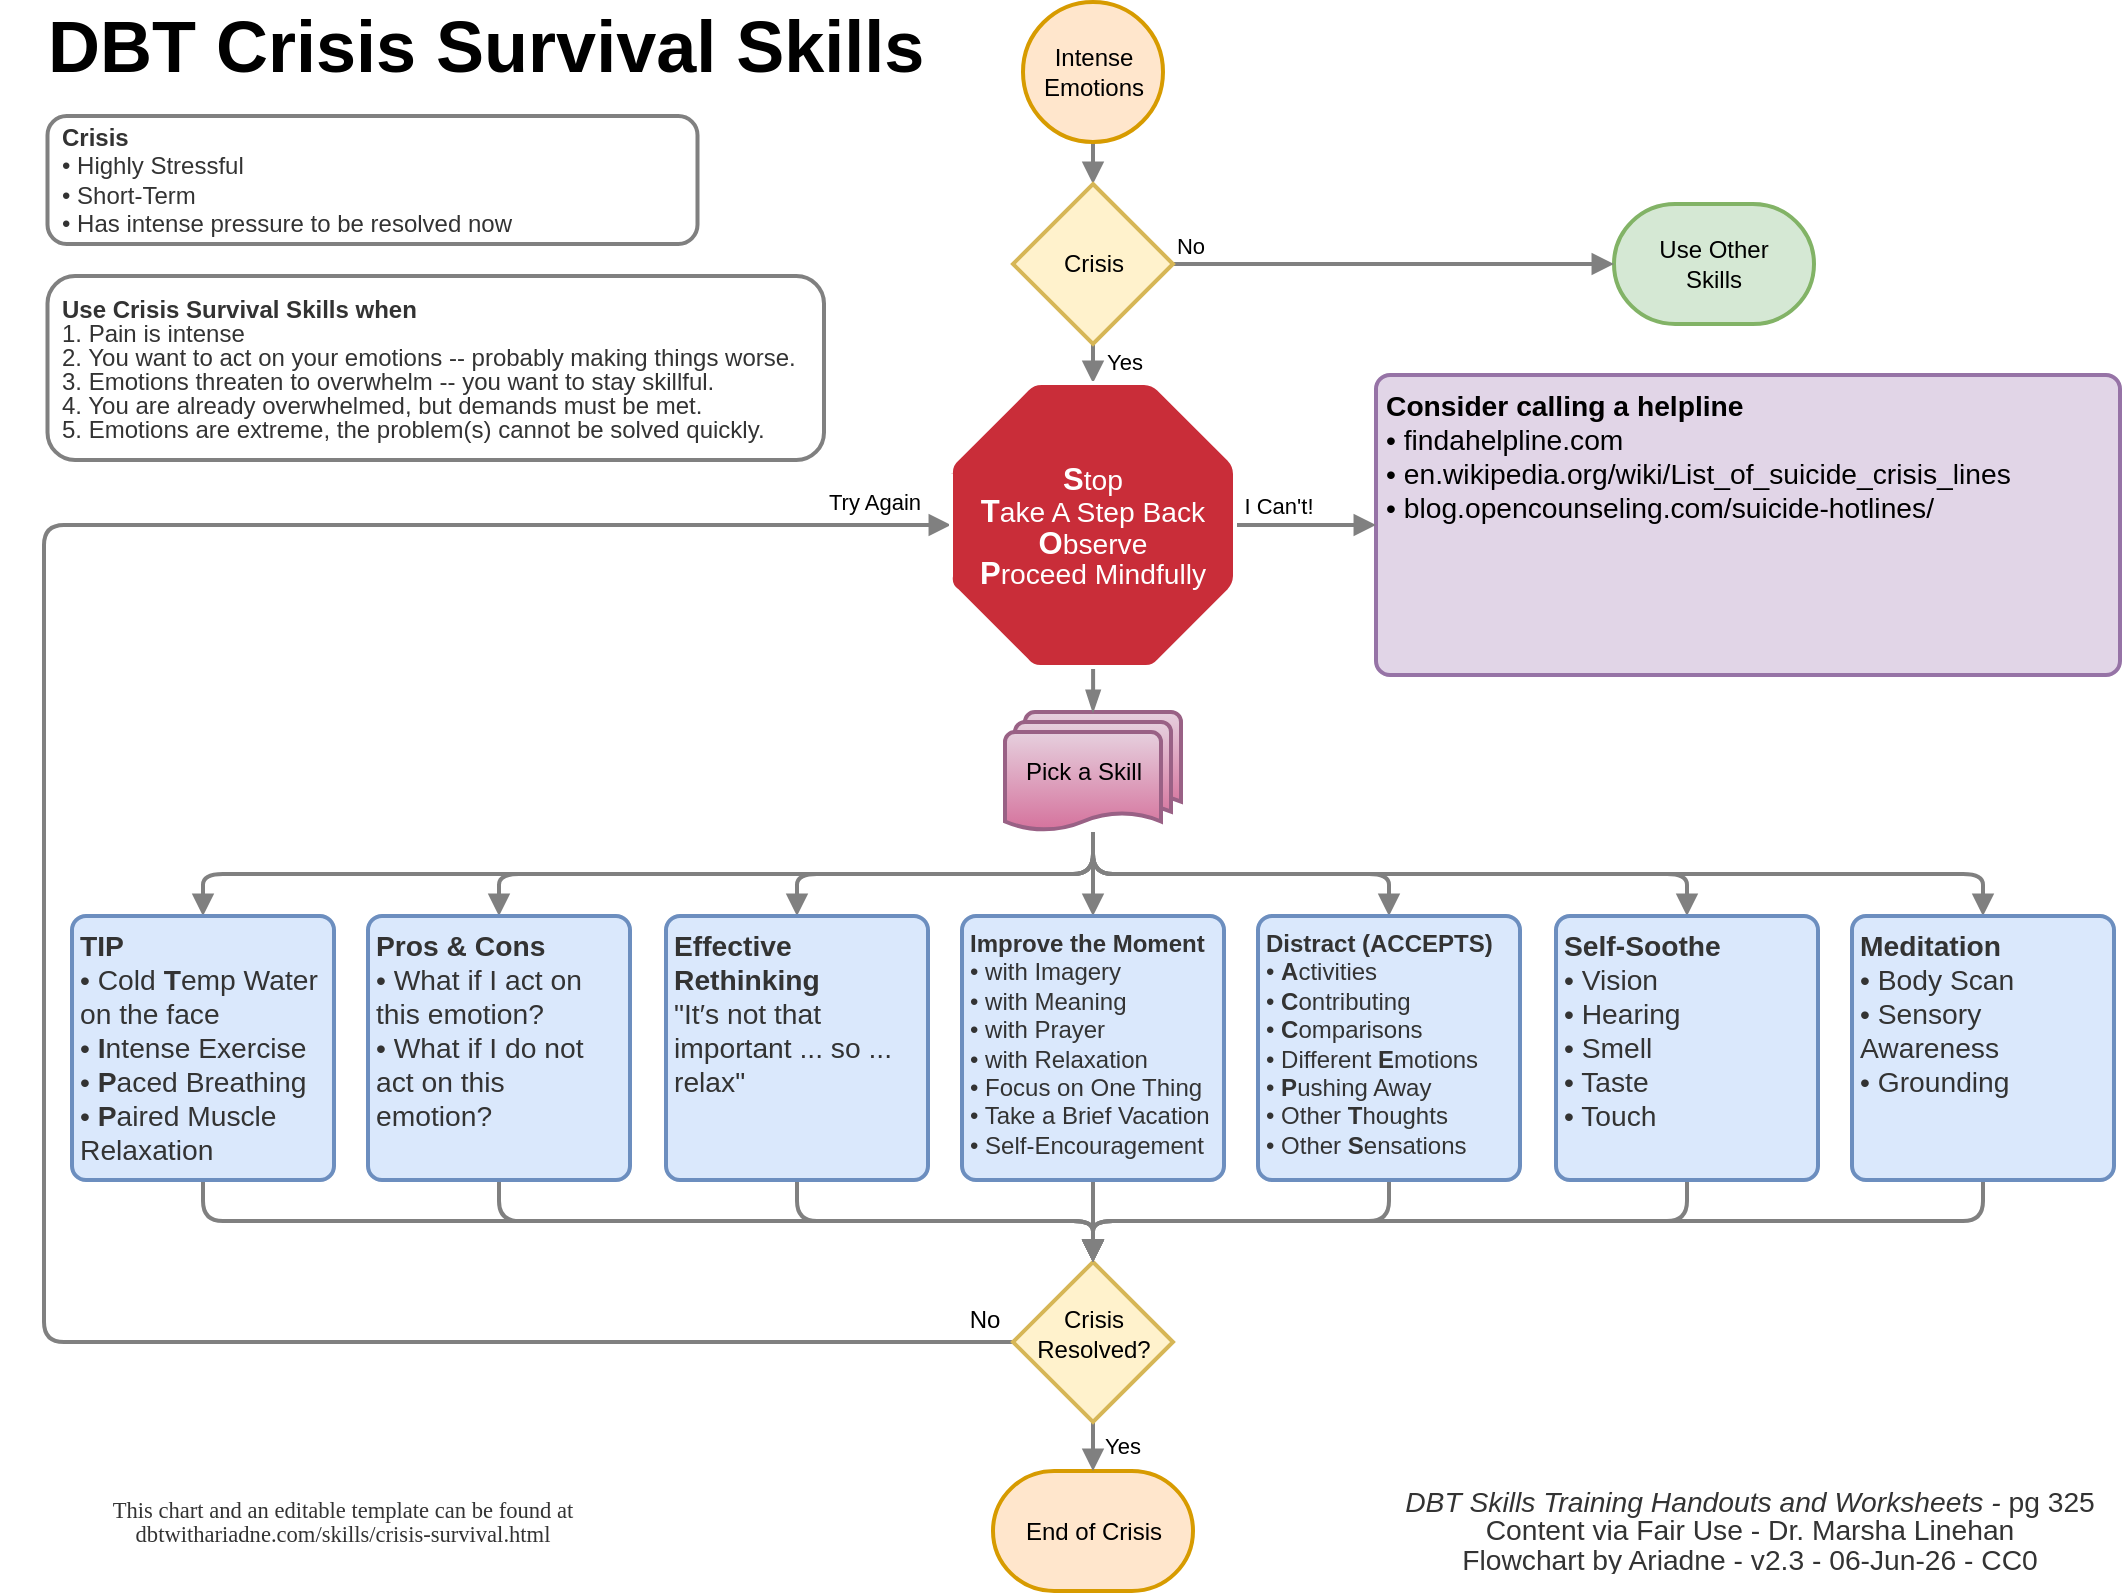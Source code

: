 <mxfile version="26.0.3">
  <diagram name="Page 1" id="Page_1">
    <mxGraphModel dx="819" dy="482" grid="1" gridSize="12" guides="1" tooltips="1" connect="1" arrows="1" fold="1" page="1" pageScale="1" pageWidth="1100" pageHeight="850" math="0" shadow="0">
      <root>
        <mxCell id="0" />
        <mxCell id="1" parent="0" />
        <UserObject label="" tags="Background" id="72">
          <mxCell style="vsdxID=5;edgeStyle=none;startArrow=none;endArrow=block;startSize=5;endSize=5;strokeColor=#5E5E5E;spacingTop=-3;spacingBottom=-3;spacingLeft=-3;spacingRight=-3;verticalAlign=middle;html=1;labelBackgroundColor=none;rounded=1;" parent="1" edge="1">
            <mxGeometry relative="1" as="geometry">
              <mxPoint as="offset" />
              <Array as="points" />
              <mxPoint x="555" y="64" as="sourcePoint" />
              <mxPoint x="555" y="88" as="targetPoint" />
            </mxGeometry>
          </mxCell>
        </UserObject>
        <UserObject label="" tags="Background" id="36">
          <mxCell style="vsdxID=30;fillColor=none;gradientColor=none;fillOpacity=0;strokeOpacity=0;strokeWidth=2;spacingTop=-3;spacingBottom=-3;spacingLeft=-3;spacingRight=-3;points=[[0,0.5,0],[1,0.5,0],[0.5,1,0],[0.5,0,0]];labelBackgroundColor=none;rounded=1;strokeColor=none;html=1;whiteSpace=wrap;" parent="1" vertex="1">
            <mxGeometry x="700" y="760" width="365" height="55" as="geometry" />
          </mxCell>
        </UserObject>
        <mxCell id="37" style="vsdxID=31;fillColor=#ffffff;gradientColor=none;fillOpacity=0;strokeOpacity=0;shape=stencil(vVTLkoMgEPwajlK8jOGczf7AfgEViVJhxUJ24+7XBx2TEk1yS24w3UzTMwyI77patRox0gXvTvpsylAj/oEYM02tvQlxhfge8d3ReV1599OUsG9VZDIyRnQJZ+jAZkT5w5f51xAjmNMiBwBOfrvfQbGfcID+YJdjKsbAJ3BjqkHkysWFBLqf+CJmh8iNIkWSccrfZ6o3XeZdUMG4JsGs8pXOolR2tKpKoO6sdTsL0/nlrGlmRqTEZHNH+q4TikmROsnxdps4oeRBad7gZaktxfV2D/oi6dINSfuyrs5N4/V2Vo8iamPCnz60RXsEZjx9aKsCbd5m5+nIxMU4mzC1xloY7Tm+nOUYgn+A7y8=);strokeWidth=2;spacingTop=-3;spacingBottom=-3;spacingLeft=-3;spacingRight=-3;points=[[0,0.5,0],[1,0.5,0],[0.5,1,0],[0.5,0,0]];labelBackgroundColor=none;rounded=1;html=1;whiteSpace=wrap;" parent="36" vertex="1">
          <mxGeometry width="365" height="55" as="geometry" />
        </mxCell>
        <object label="&lt;div style=&quot;font-size: 1px&quot;&gt;&lt;p style=&quot;text-align:center;margin-left:0;margin-right:0;margin-top:0px;margin-bottom:0px;text-indent:0;vertical-align:middle;direction:ltr;&quot;&gt;&lt;font face=&quot;Helvetica&quot;&gt;&lt;font style=&quot;font-size: 14.11px; color: rgb(51, 51, 51); direction: ltr; letter-spacing: 0px; line-height: 100%; opacity: 1;&quot;&gt;&lt;i style=&quot;&quot;&gt;DBT Skills Training Handouts and Worksheets -&amp;nbsp;&lt;/i&gt;&lt;/font&gt;&lt;font style=&quot;font-size: 14.11px; color: rgb(51, 51, 51); direction: ltr; letter-spacing: 0px; line-height: 100%; opacity: 1;&quot;&gt;pg 325&lt;br&gt;Content via Fair Use - Dr. Marsha Linehan&lt;br&gt;Flowchart by Ariadne - v2.3 - %date{dd-mmm-yy}% - CC0&lt;/font&gt;&lt;/font&gt;&lt;/p&gt;&lt;/div&gt;" placeholders="1" id="38">
          <mxCell style="text;vsdxID=30;fillColor=none;gradientColor=none;fillOpacity=0;strokeOpacity=0;strokeWidth=2;spacingTop=-3;spacingBottom=-3;spacingLeft=-3;spacingRight=-3;points=[[0,0.5,0],[1,0.5,0],[0.5,1,0],[0.5,0,0]];labelBackgroundColor=none;rounded=1;strokeColor=none;html=1;whiteSpace=wrap;verticalAlign=middle;align=center;overflow=width;;html=1;" parent="36" vertex="1">
            <mxGeometry x="2.85" y="2.248" width="359.651" height="50.503" as="geometry" />
          </mxCell>
        </object>
        <UserObject label="" tags="Background" id="69">
          <mxCell style="vsdxID=69;fillColor=none;gradientColor=none;fillOpacity=0;strokeColor=none;strokeWidth=0;spacingTop=-3;spacingBottom=-3;spacingLeft=-3;spacingRight=-3;points=[[0,0.5,0],[1,0.5,0],[0.5,1,0],[0.5,0,0]];labelBackgroundColor=none;rounded=0;html=1;whiteSpace=wrap;" parent="1" vertex="1">
            <mxGeometry x="30" y="773" width="346" height="29" as="geometry" />
          </mxCell>
        </UserObject>
        <mxCell id="70" style="vsdxID=70;fillColor=#ffffff;gradientColor=none;fillOpacity=0;shape=stencil(pZFNDsIgEIVPM1syQIxhXesFPAERFCJCQ6l/p5d2XKCJG93NvPe9MHmA7EanBwsCx5LTyV69KQ7kBoTw0dnsS51A9iC7Q8r2mNMUDe2DrqTARbGGMnymBeq83/mHJQ2Z5OsVGZQ8p8v84u3lk3Vvty2BwccG5IgM+R+0Ukx9D+DP7NsVdViaoc58CFRs6382WSX6Bdk/AQ==);strokeColor=none;strokeWidth=0;spacingTop=-3;spacingBottom=-3;spacingLeft=-3;spacingRight=-3;points=[[0,0.5,0],[1,0.5,0],[0.5,1,0],[0.5,0,0]];labelBackgroundColor=none;rounded=1;html=1;whiteSpace=wrap;" parent="69" vertex="1">
          <mxGeometry width="346" height="29" as="geometry" />
        </mxCell>
        <mxCell id="71" value="&lt;div style=&quot;font-size: 1px&quot;&gt;&lt;p style=&quot;text-align:center;margin-left:0;margin-right:0;margin-top:0px;margin-bottom:0px;text-indent:0;vertical-align:middle;direction:ltr;&quot;&gt;&lt;font face=&quot;Verdana&quot; style=&quot;font-size: 11.29px; color: rgb(51, 51, 51); direction: ltr; letter-spacing: 0px; line-height: 100%; opacity: 1;&quot;&gt;This chart and an editable template can be found at dbtwithariadne.com/skills/crisis-survival.html&lt;/font&gt;&lt;/p&gt;&lt;/div&gt;" style="text;vsdxID=69;fillColor=none;gradientColor=none;fillOpacity=0;strokeColor=none;strokeWidth=0;spacingTop=-3;spacingBottom=-3;spacingLeft=-3;spacingRight=-3;points=[[0,0.5,0],[1,0.5,0],[0.5,1,0],[0.5,0,0]];labelBackgroundColor=none;rounded=0;html=1;whiteSpace=wrap;verticalAlign=middle;align=center;overflow=width;;html=1;" parent="69" vertex="1">
          <mxGeometry x="-21.002" y="-1.58" width="340.645" height="23.5" as="geometry" />
        </mxCell>
        <mxCell id="-AC0HH4Vd6_QIRDWCGgm-108" value="&lt;div style=&quot;&quot;&gt;&lt;p style=&quot;margin: 0px; text-indent: 0px; vertical-align: top; direction: ltr;&quot;&gt;&lt;font&gt;&lt;font style=&quot;color: rgb(51, 51, 51); direction: ltr; letter-spacing: 0px; line-height: 100%; opacity: 1;&quot;&gt;&lt;b style=&quot;&quot;&gt;Crisis&lt;br&gt;&lt;/b&gt;&lt;/font&gt;&lt;font style=&quot;color: rgb(51, 51, 51); direction: ltr; letter-spacing: 0px; line-height: 100%; opacity: 1;&quot;&gt;• Highly Stressful&lt;br&gt;• Short-Term&lt;br&gt;• Has intense pressure to be resolved now&lt;/font&gt;&lt;/font&gt;&lt;/p&gt;&lt;/div&gt;" style="rounded=1;whiteSpace=wrap;html=1;strokeWidth=2;strokeColor=#808080;align=left;spacing=7;fontFamily=Helvetica;" parent="1" vertex="1">
          <mxGeometry x="31.75" y="80" width="325" height="64" as="geometry" />
        </mxCell>
        <mxCell id="-AC0HH4Vd6_QIRDWCGgm-109" value="&lt;div style=&quot;font-size: 1px&quot;&gt;&lt;p style=&quot;margin: 0px; text-indent: 0px; vertical-align: top; direction: ltr;&quot;&gt;&lt;font face=&quot;Helvetica&quot;&gt;&lt;font style=&quot;color: rgb(51, 51, 51); direction: ltr; letter-spacing: 0px; line-height: 100%; opacity: 1; font-size: 12px;&quot;&gt;&lt;b style=&quot;&quot;&gt;Use Crisis Survival Skills when&lt;/b&gt;&lt;/font&gt;&lt;font style=&quot;color: rgb(51, 51, 51); direction: ltr; letter-spacing: 0px; line-height: 100%; opacity: 1; font-size: 12px;&quot;&gt;&lt;br&gt;1. Pain is intense&lt;br&gt;2. You want to act on your emotions -- probably making things worse.&lt;br&gt;3. Emotions threaten to overwhelm -- you want to stay skillful. &lt;br&gt;4. You are already overwhelmed, but demands must be met.&lt;br&gt;5. Emotions are extreme, the problem(s) cannot be solved quickly.&lt;/font&gt;&lt;/font&gt;&lt;/p&gt;&lt;/div&gt;" style="rounded=1;whiteSpace=wrap;html=1;strokeWidth=2;strokeColor=#808080;align=left;spacingTop=0;spacing=7;spacingBottom=0;spacingLeft=0;" parent="1" vertex="1">
          <mxGeometry x="31.75" y="160" width="388.25" height="92" as="geometry" />
        </mxCell>
        <mxCell id="8sUVVkPSZ1JqGQnIxmPN-148" style="edgeStyle=elbowEdgeStyle;rounded=1;orthogonalLoop=1;jettySize=auto;html=1;entryX=0.5;entryY=0;entryDx=0;entryDy=0;elbow=vertical;strokeColor=#808080;strokeWidth=2;endArrow=block;endFill=1;" parent="1" source="8sUVVkPSZ1JqGQnIxmPN-120" target="8sUVVkPSZ1JqGQnIxmPN-126" edge="1">
          <mxGeometry relative="1" as="geometry" />
        </mxCell>
        <mxCell id="8sUVVkPSZ1JqGQnIxmPN-149" style="edgeStyle=elbowEdgeStyle;rounded=1;orthogonalLoop=1;jettySize=auto;html=1;entryX=0.5;entryY=0;entryDx=0;entryDy=0;elbow=vertical;strokeColor=#808080;strokeWidth=2;endArrow=block;endFill=1;" parent="1" source="8sUVVkPSZ1JqGQnIxmPN-120" target="8sUVVkPSZ1JqGQnIxmPN-127" edge="1">
          <mxGeometry relative="1" as="geometry" />
        </mxCell>
        <mxCell id="8sUVVkPSZ1JqGQnIxmPN-150" style="edgeStyle=elbowEdgeStyle;rounded=1;orthogonalLoop=1;jettySize=auto;html=1;entryX=0.5;entryY=0;entryDx=0;entryDy=0;elbow=vertical;strokeColor=#808080;strokeWidth=2;endArrow=block;endFill=1;" parent="1" source="8sUVVkPSZ1JqGQnIxmPN-120" target="8sUVVkPSZ1JqGQnIxmPN-128" edge="1">
          <mxGeometry relative="1" as="geometry" />
        </mxCell>
        <mxCell id="8sUVVkPSZ1JqGQnIxmPN-151" style="edgeStyle=elbowEdgeStyle;rounded=1;orthogonalLoop=1;jettySize=auto;html=1;entryX=0.5;entryY=0;entryDx=0;entryDy=0;elbow=vertical;strokeColor=#808080;strokeWidth=2;endArrow=block;endFill=1;" parent="1" source="8sUVVkPSZ1JqGQnIxmPN-120" target="8sUVVkPSZ1JqGQnIxmPN-123" edge="1">
          <mxGeometry relative="1" as="geometry" />
        </mxCell>
        <mxCell id="8sUVVkPSZ1JqGQnIxmPN-152" style="edgeStyle=elbowEdgeStyle;rounded=1;orthogonalLoop=1;jettySize=auto;html=1;entryX=0.5;entryY=0;entryDx=0;entryDy=0;elbow=vertical;strokeColor=#808080;strokeWidth=2;endArrow=block;endFill=1;" parent="1" source="8sUVVkPSZ1JqGQnIxmPN-120" target="8sUVVkPSZ1JqGQnIxmPN-125" edge="1">
          <mxGeometry relative="1" as="geometry" />
        </mxCell>
        <mxCell id="8sUVVkPSZ1JqGQnIxmPN-153" style="edgeStyle=elbowEdgeStyle;rounded=1;orthogonalLoop=1;jettySize=auto;html=1;entryX=0.5;entryY=0;entryDx=0;entryDy=0;elbow=vertical;strokeColor=#808080;strokeWidth=2;endArrow=block;endFill=1;" parent="1" source="8sUVVkPSZ1JqGQnIxmPN-120" target="8sUVVkPSZ1JqGQnIxmPN-124" edge="1">
          <mxGeometry relative="1" as="geometry" />
        </mxCell>
        <mxCell id="8sUVVkPSZ1JqGQnIxmPN-154" style="edgeStyle=elbowEdgeStyle;rounded=1;orthogonalLoop=1;jettySize=auto;html=1;entryX=0.5;entryY=0;entryDx=0;entryDy=0;elbow=vertical;strokeColor=#808080;strokeWidth=2;endArrow=block;endFill=1;" parent="1" source="8sUVVkPSZ1JqGQnIxmPN-120" target="8sUVVkPSZ1JqGQnIxmPN-121" edge="1">
          <mxGeometry relative="1" as="geometry" />
        </mxCell>
        <mxCell id="8sUVVkPSZ1JqGQnIxmPN-120" value="Pick a Skill&amp;nbsp; &amp;nbsp;" style="strokeWidth=2;html=1;shape=mxgraph.flowchart.multi-document;whiteSpace=wrap;align=center;fillColor=#e6d0de;strokeColor=#996185;gradientColor=#d5739d;" parent="1" vertex="1">
          <mxGeometry x="510.5" y="378" width="88" height="60" as="geometry" />
        </mxCell>
        <mxCell id="8sUVVkPSZ1JqGQnIxmPN-129" value="End of Crisis" style="strokeWidth=2;html=1;shape=mxgraph.flowchart.terminator;whiteSpace=wrap;fillColor=#ffe6cc;strokeColor=#d79b00;" parent="1" vertex="1">
          <mxGeometry x="504.5" y="757.5" width="100" height="60" as="geometry" />
        </mxCell>
        <mxCell id="8sUVVkPSZ1JqGQnIxmPN-132" style="edgeStyle=orthogonalEdgeStyle;rounded=0;orthogonalLoop=1;jettySize=auto;html=1;exitX=0.5;exitY=1;exitDx=0;exitDy=0;exitPerimeter=0;entryX=0.5;entryY=0;entryDx=0;entryDy=0;entryPerimeter=0;endArrow=block;endFill=1;strokeColor=#808080;strokeWidth=2;" parent="1" source="8sUVVkPSZ1JqGQnIxmPN-131" target="8sUVVkPSZ1JqGQnIxmPN-129" edge="1">
          <mxGeometry relative="1" as="geometry" />
        </mxCell>
        <mxCell id="8sUVVkPSZ1JqGQnIxmPN-138" value="Yes" style="edgeLabel;html=1;align=center;verticalAlign=middle;resizable=0;points=[];" parent="8sUVVkPSZ1JqGQnIxmPN-132" vertex="1" connectable="0">
          <mxGeometry x="-0.374" relative="1" as="geometry">
            <mxPoint x="14" y="4" as="offset" />
          </mxGeometry>
        </mxCell>
        <mxCell id="8sUVVkPSZ1JqGQnIxmPN-136" style="edgeStyle=elbowEdgeStyle;rounded=1;orthogonalLoop=1;jettySize=auto;html=1;entryX=0;entryY=0.5;entryDx=0;entryDy=0;entryPerimeter=0;fontColor=#808080;strokeWidth=2;strokeColor=#808080;endArrow=block;endFill=1;exitX=0;exitY=0.5;exitDx=0;exitDy=0;exitPerimeter=0;curved=0;" parent="1" source="8sUVVkPSZ1JqGQnIxmPN-131" target="43" edge="1">
          <mxGeometry relative="1" as="geometry">
            <Array as="points">
              <mxPoint x="30" y="480" />
            </Array>
          </mxGeometry>
        </mxCell>
        <mxCell id="8sUVVkPSZ1JqGQnIxmPN-137" value="No" style="edgeLabel;html=1;align=center;verticalAlign=middle;resizable=0;points=[];fontSize=12;" parent="8sUVVkPSZ1JqGQnIxmPN-136" vertex="1" connectable="0">
          <mxGeometry x="-0.755" y="1" relative="1" as="geometry">
            <mxPoint x="150" y="-12" as="offset" />
          </mxGeometry>
        </mxCell>
        <mxCell id="8sUVVkPSZ1JqGQnIxmPN-172" value="Try Again" style="edgeLabel;html=1;align=center;verticalAlign=middle;resizable=0;points=[];" parent="8sUVVkPSZ1JqGQnIxmPN-136" vertex="1" connectable="0">
          <mxGeometry x="0.914" y="2" relative="1" as="geometry">
            <mxPoint x="19" y="-10" as="offset" />
          </mxGeometry>
        </mxCell>
        <mxCell id="8sUVVkPSZ1JqGQnIxmPN-142" style="edgeStyle=elbowEdgeStyle;rounded=1;orthogonalLoop=1;jettySize=auto;html=1;entryX=0.5;entryY=0;entryDx=0;entryDy=0;entryPerimeter=0;endArrow=block;endFill=1;elbow=vertical;exitX=0.5;exitY=1;exitDx=0;exitDy=0;strokeWidth=2;strokeColor=#808080;curved=0;" parent="1" source="8sUVVkPSZ1JqGQnIxmPN-126" target="8sUVVkPSZ1JqGQnIxmPN-131" edge="1">
          <mxGeometry relative="1" as="geometry">
            <Array as="points">
              <mxPoint x="610" y="630" />
            </Array>
          </mxGeometry>
        </mxCell>
        <mxCell id="8sUVVkPSZ1JqGQnIxmPN-131" value="Crisis&lt;div&gt;Resolved?&lt;/div&gt;" style="strokeWidth=2;html=1;shape=mxgraph.flowchart.decision;whiteSpace=wrap;fillColor=#fff2cc;strokeColor=#d6b656;aspect=fixed;spacingTop=-8;" parent="1" vertex="1">
          <mxGeometry x="514.5" y="653" width="80" height="80" as="geometry" />
        </mxCell>
        <mxCell id="8sUVVkPSZ1JqGQnIxmPN-156" style="edgeStyle=orthogonalEdgeStyle;rounded=1;orthogonalLoop=1;jettySize=auto;html=1;entryX=0.5;entryY=0;entryDx=0;entryDy=0;entryPerimeter=0;strokeWidth=2;curved=0;endArrow=block;endFill=1;strokeColor=#808080;" parent="1" source="8sUVVkPSZ1JqGQnIxmPN-117" target="43" edge="1">
          <mxGeometry relative="1" as="geometry" />
        </mxCell>
        <mxCell id="8sUVVkPSZ1JqGQnIxmPN-168" value="Yes" style="edgeLabel;html=1;align=center;verticalAlign=middle;resizable=0;points=[];" parent="8sUVVkPSZ1JqGQnIxmPN-156" vertex="1" connectable="0">
          <mxGeometry x="-0.567" relative="1" as="geometry">
            <mxPoint x="15" y="-4" as="offset" />
          </mxGeometry>
        </mxCell>
        <mxCell id="8sUVVkPSZ1JqGQnIxmPN-157" value="Use Other&lt;br&gt;Skills" style="strokeWidth=2;html=1;shape=mxgraph.flowchart.terminator;whiteSpace=wrap;fillColor=#d5e8d4;strokeColor=#82b366;aspect=fixed;" parent="1" vertex="1">
          <mxGeometry x="815" y="124" width="100" height="60" as="geometry" />
        </mxCell>
        <mxCell id="8sUVVkPSZ1JqGQnIxmPN-158" style="edgeStyle=orthogonalEdgeStyle;rounded=0;orthogonalLoop=1;jettySize=auto;html=1;entryX=0;entryY=0.5;entryDx=0;entryDy=0;entryPerimeter=0;strokeColor=#808080;endArrow=block;endFill=1;strokeWidth=2;" parent="1" source="8sUVVkPSZ1JqGQnIxmPN-117" target="8sUVVkPSZ1JqGQnIxmPN-157" edge="1">
          <mxGeometry relative="1" as="geometry" />
        </mxCell>
        <mxCell id="8sUVVkPSZ1JqGQnIxmPN-167" value="No" style="edgeLabel;html=1;align=center;verticalAlign=middle;resizable=0;points=[];" parent="8sUVVkPSZ1JqGQnIxmPN-158" vertex="1" connectable="0">
          <mxGeometry x="-0.676" y="-2" relative="1" as="geometry">
            <mxPoint x="-27" y="-11" as="offset" />
          </mxGeometry>
        </mxCell>
        <mxCell id="8sUVVkPSZ1JqGQnIxmPN-161" value="&lt;div&gt;&lt;div style=&quot;&quot;&gt;&lt;span style=&quot;font-size: 14.11px;&quot;&gt;&lt;b&gt;Consider calling a helpline&lt;/b&gt;&lt;/span&gt;&lt;/div&gt;&lt;/div&gt;&lt;div style=&quot;&quot;&gt;&lt;span style=&quot;background-color: transparent; font-size: 14.11px;&quot;&gt;•&amp;nbsp;&lt;/span&gt;&lt;span style=&quot;background-color: transparent; font-size: 14.11px;&quot;&gt;findahelpline.com&lt;/span&gt;&lt;/div&gt;&lt;div style=&quot;&quot;&gt;&lt;span style=&quot;background-color: transparent; font-size: 14.11px;&quot;&gt;•&amp;nbsp;&lt;/span&gt;&lt;span style=&quot;background-color: transparent;&quot;&gt;&lt;span style=&quot;font-size: 14.11px;&quot;&gt;en.wikipedia.org/wiki/List_of_suicide_crisis_lines&lt;/span&gt;&lt;/span&gt;&lt;/div&gt;&lt;div style=&quot;&quot;&gt;&lt;span style=&quot;background-color: transparent; font-size: 14.11px;&quot;&gt;•&amp;nbsp;&lt;/span&gt;&lt;span style=&quot;background-color: transparent;&quot;&gt;&lt;span style=&quot;font-size: 14.11px;&quot;&gt;blog.opencounseling.com/suicide-hotlines/&lt;/span&gt;&lt;/span&gt;&lt;/div&gt;" style="rounded=1;whiteSpace=wrap;html=1;absoluteArcSize=1;arcSize=14;strokeWidth=2;align=left;fillColor=#e1d5e7;strokeColor=#9673a6;verticalAlign=top;spacingLeft=3;" parent="1" vertex="1">
          <mxGeometry x="696" y="209.5" width="372" height="150" as="geometry" />
        </mxCell>
        <mxCell id="8sUVVkPSZ1JqGQnIxmPN-162" style="edgeStyle=orthogonalEdgeStyle;rounded=1;orthogonalLoop=1;jettySize=auto;html=1;entryX=0.5;entryY=0;entryDx=0;entryDy=0;entryPerimeter=0;strokeColor=#808080;endArrow=blockThin;endFill=1;curved=0;strokeWidth=2;" parent="1" source="45" target="8sUVVkPSZ1JqGQnIxmPN-120" edge="1">
          <mxGeometry relative="1" as="geometry" />
        </mxCell>
        <mxCell id="8sUVVkPSZ1JqGQnIxmPN-163" style="edgeStyle=orthogonalEdgeStyle;rounded=1;orthogonalLoop=1;jettySize=auto;html=1;entryX=0;entryY=0.5;entryDx=0;entryDy=0;strokeColor=#808080;curved=0;endArrow=block;endFill=1;strokeWidth=2;" parent="1" source="45" target="8sUVVkPSZ1JqGQnIxmPN-161" edge="1">
          <mxGeometry relative="1" as="geometry" />
        </mxCell>
        <mxCell id="8sUVVkPSZ1JqGQnIxmPN-169" value="I Can&#39;t!" style="edgeLabel;html=1;align=center;verticalAlign=middle;resizable=0;points=[];" parent="8sUVVkPSZ1JqGQnIxmPN-163" vertex="1" connectable="0">
          <mxGeometry x="-0.447" y="2" relative="1" as="geometry">
            <mxPoint x="4" y="-8" as="offset" />
          </mxGeometry>
        </mxCell>
        <UserObject label="" tags="STOP" id="42">
          <mxCell style="vsdxID=35;strokeWidth=2;spacingTop=-3;spacingBottom=-3;spacingLeft=-3;spacingRight=-3;points=[];labelBackgroundColor=none;rounded=0;glass=0;shadow=0;fillColor=none;strokeColor=none;fillStyle=auto;textShadow=0;labelBorderColor=none;perimeterSpacing=1;container=0;rotation=0;aspect=fixed;fontColor=none;noLabel=1;" parent="1" vertex="1">
            <mxGeometry x="483.5" y="213.5" width="142" height="142" as="geometry" />
          </mxCell>
        </UserObject>
        <mxCell id="43" value="" style="vsdxID=36;fillColor=none;gradientColor=none;strokeColor=none;strokeWidth=2;spacingTop=-3;spacingBottom=-3;spacingLeft=-3;spacingRight=-3;points=[[0,0.5,0],[1,0.5,0],[0.5,1,0],[0.5,0,0]];labelBackgroundColor=none;rounded=1;rotation=0;aspect=fixed;fontColor=none;noLabel=1;" parent="42" vertex="1">
          <mxGeometry width="142" height="142" as="geometry" />
        </mxCell>
        <mxCell id="44" style="vsdxID=37;fillColor=#c92d39;gradientColor=none;shape=stencil(vVXbcoMgFPwaHnW4jKjPafID/QKmEmVqJYO2Mf36okctEJOHzOgb7FlZlwUOYoe2EheJKG47oz/lVRVdhdgbolQ1lTSqsyPEjogdztrI0ujvpoD5RVgmxSMiC/iGDGyKhfl4V78SMBwzkiZQgC+/9M+g2E91KN1gxug4PQHTLjRITEweEwZkcwuRiUJjQr31LCXLJkoketVGRneiU7rx1GthShlZuehci9IrtVcpLw5M3B+sVeNYsWK5rx6TZ3byLLQzI723G/NyeC8jPFvRXTWRxjn1TfwjM4XdhbIA21vJ0zCTOaQHfjgL/XD/jBG8emR38BIqTzG9GozdmswP2olqezeDmKe+RLVqKLm7Lkl4XYJju2zX9l6Cizorv/yM8TAZJ6sd3rEgmCWpB8HQNAxmRlbfeL6bkWe9xQ7GFgbNTdU1dEC3HrY8C0G7ZMc/);strokeColor=#ffffff;strokeWidth=2;spacingTop=-3;spacingBottom=-3;spacingLeft=-3;spacingRight=-3;points=[[0,0.5,0],[1,0.5,0],[0.5,1,0],[0.5,0,0]];labelBackgroundColor=none;rounded=1;html=1;whiteSpace=wrap;rotation=0;aspect=fixed;" parent="43" vertex="1">
          <mxGeometry width="142" height="142" as="geometry" />
        </mxCell>
        <mxCell id="45" value="&lt;div style=&quot;font-size: 1px&quot;&gt;&lt;p style=&quot;text-align:center;margin-left:0;margin-right:0;margin-top:0px;margin-bottom:0px;text-indent:0;vertical-align:middle;direction:ltr;&quot;&gt;&lt;font style=&quot;font-size: 15.52px; font-family: Arial; direction: ltr; letter-spacing: 0px; line-height: 100%; opacity: 1;&quot;&gt;&lt;b&gt;S&lt;/b&gt;&lt;/font&gt;&lt;font style=&quot;font-size: 14.11px; font-family: Arial; direction: ltr; letter-spacing: 0px; line-height: 100%; opacity: 1;&quot;&gt;top&lt;br&gt;&lt;/font&gt;&lt;font style=&quot;font-size: 15.52px; font-family: Arial; direction: ltr; letter-spacing: 0px; line-height: 100%; opacity: 1;&quot;&gt;&lt;b&gt;T&lt;/b&gt;&lt;/font&gt;&lt;font style=&quot;font-size: 14.11px; font-family: Arial; direction: ltr; letter-spacing: 0px; line-height: 100%; opacity: 1;&quot;&gt;ake A Step Back&lt;br&gt;&lt;/font&gt;&lt;font style=&quot;font-size: 15.52px; font-family: Arial; direction: ltr; letter-spacing: 0px; line-height: 100%; opacity: 1;&quot;&gt;&lt;b&gt;O&lt;/b&gt;&lt;/font&gt;&lt;font style=&quot;font-size: 14.11px; font-family: Arial; direction: ltr; letter-spacing: 0px; line-height: 100%; opacity: 1;&quot;&gt;bserve&lt;br&gt;&lt;/font&gt;&lt;font style=&quot;font-size: 15.52px; font-family: Arial; direction: ltr; letter-spacing: 0px; line-height: 100%; opacity: 1;&quot;&gt;&lt;b&gt;P&lt;/b&gt;&lt;/font&gt;&lt;font style=&quot;font-size: 14.11px; font-family: Arial; direction: ltr; letter-spacing: 0px; line-height: 100%; opacity: 1;&quot;&gt;roceed Mindfully&lt;/font&gt;&lt;/p&gt;&lt;/div&gt;" style="text;vsdxID=36;strokeWidth=2;spacingTop=-3;spacingBottom=-3;spacingLeft=-3;spacingRight=-3;points=[[0,0.5,0],[1,0.5,0],[0.5,1,0],[0.5,0,0]];labelBackgroundColor=none;rounded=1;html=1;whiteSpace=wrap;verticalAlign=middle;align=center;overflow=width;;html=1;rotation=0;aspect=fixed;fontColor=#FFFFFF;" parent="43" vertex="1">
          <mxGeometry x="3.55" y="3.55" width="134.9" height="134.9" as="geometry" />
        </mxCell>
        <mxCell id="8sUVVkPSZ1JqGQnIxmPN-165" style="edgeStyle=orthogonalEdgeStyle;rounded=1;orthogonalLoop=1;jettySize=auto;html=1;entryX=0.5;entryY=0;entryDx=0;entryDy=0;entryPerimeter=0;strokeColor=#808080;curved=0;endArrow=block;endFill=1;strokeWidth=2;" parent="1" source="8sUVVkPSZ1JqGQnIxmPN-116" target="8sUVVkPSZ1JqGQnIxmPN-117" edge="1">
          <mxGeometry relative="1" as="geometry" />
        </mxCell>
        <mxCell id="8sUVVkPSZ1JqGQnIxmPN-116" value="Intense &lt;br&gt;Emotions" style="strokeWidth=2;html=1;shape=mxgraph.flowchart.start_2;whiteSpace=wrap;fillColor=#ffe6cc;strokeColor=#d79b00;aspect=fixed;" parent="1" vertex="1">
          <mxGeometry x="519.5" y="23" width="70" height="70" as="geometry" />
        </mxCell>
        <mxCell id="8sUVVkPSZ1JqGQnIxmPN-117" value="Crisis" style="strokeWidth=2;html=1;shape=mxgraph.flowchart.decision;whiteSpace=wrap;fillColor=#fff2cc;strokeColor=#d6b656;aspect=fixed;" parent="1" vertex="1">
          <mxGeometry x="514.5" y="114" width="80" height="80" as="geometry" />
        </mxCell>
        <mxCell id="8sUVVkPSZ1JqGQnIxmPN-177" value="DBT Crisis Survival Skills" style="text;strokeColor=none;align=left;fillColor=none;html=1;verticalAlign=middle;whiteSpace=wrap;rounded=0;fontStyle=1;fontSize=36;" parent="1" vertex="1">
          <mxGeometry x="30" y="30" width="450" height="30" as="geometry" />
        </mxCell>
        <mxCell id="ejDCWWCetSTVwmPSnASv-72" style="edgeStyle=elbowEdgeStyle;rounded=1;orthogonalLoop=1;jettySize=auto;html=1;entryX=0.5;entryY=0;entryDx=0;entryDy=0;entryPerimeter=0;elbow=vertical;strokeColor=#808080;strokeWidth=2;endArrow=block;endFill=1;curved=0;" edge="1" parent="1" source="8sUVVkPSZ1JqGQnIxmPN-125" target="8sUVVkPSZ1JqGQnIxmPN-131">
          <mxGeometry relative="1" as="geometry" />
        </mxCell>
        <mxCell id="ejDCWWCetSTVwmPSnASv-73" style="edgeStyle=elbowEdgeStyle;rounded=1;orthogonalLoop=1;jettySize=auto;html=1;entryX=0.5;entryY=0;entryDx=0;entryDy=0;entryPerimeter=0;elbow=vertical;strokeColor=#808080;strokeWidth=2;endArrow=block;endFill=1;curved=0;" edge="1" parent="1" source="8sUVVkPSZ1JqGQnIxmPN-124" target="8sUVVkPSZ1JqGQnIxmPN-131">
          <mxGeometry relative="1" as="geometry" />
        </mxCell>
        <mxCell id="ejDCWWCetSTVwmPSnASv-74" style="edgeStyle=elbowEdgeStyle;rounded=1;orthogonalLoop=1;jettySize=auto;html=1;entryX=0.5;entryY=0;entryDx=0;entryDy=0;entryPerimeter=0;elbow=vertical;strokeColor=#808080;strokeWidth=2;endArrow=block;endFill=1;curved=0;" edge="1" parent="1" source="8sUVVkPSZ1JqGQnIxmPN-121" target="8sUVVkPSZ1JqGQnIxmPN-131">
          <mxGeometry relative="1" as="geometry" />
        </mxCell>
        <mxCell id="ejDCWWCetSTVwmPSnASv-75" style="edgeStyle=elbowEdgeStyle;rounded=1;orthogonalLoop=1;jettySize=auto;html=1;entryX=0.5;entryY=0;entryDx=0;entryDy=0;entryPerimeter=0;elbow=vertical;strokeWidth=2;strokeColor=#808080;endArrow=block;endFill=1;curved=0;" edge="1" parent="1" source="8sUVVkPSZ1JqGQnIxmPN-127" target="8sUVVkPSZ1JqGQnIxmPN-131">
          <mxGeometry relative="1" as="geometry" />
        </mxCell>
        <mxCell id="ejDCWWCetSTVwmPSnASv-76" style="edgeStyle=elbowEdgeStyle;rounded=1;orthogonalLoop=1;jettySize=auto;html=1;entryX=0.5;entryY=0;entryDx=0;entryDy=0;entryPerimeter=0;elbow=vertical;strokeWidth=2;strokeColor=#808080;endArrow=block;endFill=1;curved=0;" edge="1" parent="1" source="8sUVVkPSZ1JqGQnIxmPN-128" target="8sUVVkPSZ1JqGQnIxmPN-131">
          <mxGeometry relative="1" as="geometry" />
        </mxCell>
        <mxCell id="ejDCWWCetSTVwmPSnASv-77" style="edgeStyle=elbowEdgeStyle;rounded=1;orthogonalLoop=1;jettySize=auto;html=1;entryX=0.5;entryY=0;entryDx=0;entryDy=0;entryPerimeter=0;elbow=vertical;endArrow=block;endFill=1;strokeColor=#808080;strokeWidth=2;curved=0;" edge="1" parent="1" source="8sUVVkPSZ1JqGQnIxmPN-123" target="8sUVVkPSZ1JqGQnIxmPN-131">
          <mxGeometry relative="1" as="geometry" />
        </mxCell>
        <mxCell id="8sUVVkPSZ1JqGQnIxmPN-121" value="&lt;div&gt;&lt;font style=&quot;direction: ltr; opacity: 1; color: rgb(51, 51, 51);&quot;&gt;&lt;font style=&quot;color: rgb(51, 51, 51); letter-spacing: 0px; text-align: center; font-size: 14.11px; font-family: Arial; direction: ltr; opacity: 1;&quot;&gt;&lt;b&gt;TIP&lt;/b&gt;&lt;/font&gt;&lt;font style=&quot;color: rgb(51, 51, 51); letter-spacing: 0px; text-align: center; font-size: 14.11px; font-family: Arial; direction: ltr; opacity: 1;&quot;&gt;&lt;br&gt;• Cold&amp;nbsp;&lt;/font&gt;&lt;font style=&quot;color: rgb(51, 51, 51); letter-spacing: 0px; text-align: center; font-size: 14.11px; font-family: Arial; direction: ltr; opacity: 1;&quot;&gt;&lt;b&gt;T&lt;/b&gt;&lt;/font&gt;&lt;font style=&quot;color: rgb(51, 51, 51); letter-spacing: 0px; text-align: center; font-size: 14.11px; font-family: Arial; direction: ltr; opacity: 1;&quot;&gt;emp Water on the face&lt;br&gt;&lt;/font&gt;&lt;font style=&quot;text-align: center; direction: ltr; opacity: 1; color: rgb(51, 51, 51);&quot;&gt;&lt;font face=&quot;Arial&quot; color=&quot;#333333&quot;&gt;&lt;span style=&quot;font-size: 14.11px;&quot;&gt;•&amp;nbsp;&lt;/span&gt;&lt;/font&gt;&lt;b style=&quot;color: light-dark(rgb(51, 51, 51), rgb(51, 51, 51)); font-family: Arial; font-size: 14.11px; letter-spacing: 0px;&quot;&gt;I&lt;/b&gt;&lt;/font&gt;&lt;font style=&quot;color: rgb(51, 51, 51); letter-spacing: 0px; text-align: center; font-size: 14.11px; font-family: Arial; direction: ltr; opacity: 1;&quot;&gt;ntense Exercise&lt;br&gt;&lt;/font&gt;&lt;font style=&quot;text-align: center; direction: ltr; opacity: 1; color: rgb(51, 51, 51);&quot;&gt;&lt;font face=&quot;Arial&quot; color=&quot;#333333&quot;&gt;&lt;span style=&quot;font-size: 14.11px;&quot;&gt;•&amp;nbsp;&lt;/span&gt;&lt;/font&gt;&lt;b style=&quot;color: light-dark(rgb(51, 51, 51), rgb(51, 51, 51)); font-family: Arial; font-size: 14.11px; letter-spacing: 0px;&quot;&gt;P&lt;/b&gt;&lt;/font&gt;&lt;font style=&quot;color: rgb(51, 51, 51); letter-spacing: 0px; text-align: center; font-size: 14.11px; font-family: Arial; direction: ltr; opacity: 1;&quot;&gt;aced Breathing&lt;br&gt;&lt;/font&gt;&lt;font style=&quot;text-align: center; direction: ltr; opacity: 1; color: rgb(51, 51, 51);&quot;&gt;&lt;font face=&quot;Arial&quot; color=&quot;#333333&quot;&gt;&lt;span style=&quot;font-size: 14.11px;&quot;&gt;•&amp;nbsp;&lt;/span&gt;&lt;/font&gt;&lt;b style=&quot;color: light-dark(rgb(51, 51, 51), rgb(51, 51, 51)); font-family: Arial; font-size: 14.11px; letter-spacing: 0px;&quot;&gt;P&lt;/b&gt;&lt;/font&gt;&lt;font style=&quot;color: rgb(51, 51, 51); letter-spacing: 0px; text-align: center; font-size: 14.11px; font-family: Arial; direction: ltr; opacity: 1;&quot;&gt;aired Muscle Relaxation&lt;/font&gt;&lt;/font&gt;&lt;/div&gt;" style="rounded=1;whiteSpace=wrap;html=1;absoluteArcSize=1;arcSize=14;strokeWidth=2;align=left;fillColor=#dae8fc;strokeColor=#6c8ebf;verticalAlign=top;spacingLeft=2;fontFamily=Helvetica;fontSize=12;" parent="1" vertex="1">
          <mxGeometry x="44" y="480" width="131" height="132" as="geometry" />
        </mxCell>
        <mxCell id="8sUVVkPSZ1JqGQnIxmPN-123" value="&lt;font style=&quot;letter-spacing: 0px; text-align: center; font-size: 14.11px; font-family: Arial; color: rgb(51, 51, 51); direction: ltr; opacity: 1;&quot;&gt;&lt;b&gt;Meditation&lt;br&gt;&lt;/b&gt;&lt;/font&gt;&lt;font style=&quot;letter-spacing: 0px; text-align: center; font-size: 14.11px; font-family: Arial; color: rgb(51, 51, 51); direction: ltr; opacity: 1;&quot;&gt;• Body Scan&lt;br&gt;• Sensory Awareness&lt;/font&gt;&lt;div&gt;&lt;font style=&quot;text-align: center; direction: ltr; opacity: 1; color: rgb(51, 51, 51);&quot;&gt;&lt;font face=&quot;Arial&quot; color=&quot;#333333&quot;&gt;&lt;span style=&quot;font-size: 14.11px;&quot;&gt;• Grounding&lt;/span&gt;&lt;/font&gt;&lt;/font&gt;&lt;/div&gt;" style="rounded=1;whiteSpace=wrap;html=1;absoluteArcSize=1;arcSize=14;strokeWidth=2;align=left;fillColor=#dae8fc;strokeColor=#6c8ebf;verticalAlign=top;spacingLeft=2;fontFamily=Helvetica;fontSize=12;" parent="1" vertex="1">
          <mxGeometry x="934" y="480" width="131" height="132" as="geometry" />
        </mxCell>
        <mxCell id="8sUVVkPSZ1JqGQnIxmPN-124" value="&lt;font style=&quot;letter-spacing: 0px; text-align: center; font-size: 14.11px; font-family: Arial; color: rgb(51, 51, 51); direction: ltr; opacity: 1;&quot;&gt;&lt;b&gt;Pros &amp;amp; Cons&lt;br&gt;&lt;/b&gt;&lt;/font&gt;&lt;font style=&quot;letter-spacing: 0px; text-align: center; font-size: 14.11px; font-family: Arial; color: rgb(51, 51, 51); direction: ltr; opacity: 1;&quot;&gt;• What if I act on this emotion?&lt;br&gt;• What if I do not act on this emotion?&lt;/font&gt;" style="rounded=1;whiteSpace=wrap;html=1;absoluteArcSize=1;arcSize=14;strokeWidth=2;align=left;fillColor=#dae8fc;strokeColor=#6c8ebf;verticalAlign=top;spacingLeft=2;fontFamily=Helvetica;fontSize=12;spacingRight=2;" parent="1" vertex="1">
          <mxGeometry x="192" y="480" width="131" height="132" as="geometry" />
        </mxCell>
        <mxCell id="8sUVVkPSZ1JqGQnIxmPN-125" value="&lt;div&gt;&lt;font style=&quot;letter-spacing: 0px; color: rgb(51, 51, 51); direction: ltr; opacity: 1;&quot;&gt;&lt;font style=&quot;letter-spacing: 0px; text-align: center; font-size: 14.11px; font-family: Arial; color: rgb(51, 51, 51); direction: ltr; opacity: 1;&quot;&gt;&lt;b&gt;Effective Rethinking&lt;br&gt;&lt;/b&gt;&lt;/font&gt;&lt;font style=&quot;letter-spacing: 0px; text-align: center; font-size: 14.11px; font-family: Arial; color: rgb(51, 51, 51); direction: ltr; opacity: 1;&quot;&gt;&quot;It′s not that important ... so ... relax&quot;&lt;/font&gt;&lt;b&gt;&lt;/b&gt;&lt;/font&gt;&lt;/div&gt;" style="rounded=1;whiteSpace=wrap;html=1;absoluteArcSize=1;arcSize=14;strokeWidth=2;align=left;fillColor=#dae8fc;strokeColor=#6c8ebf;verticalAlign=top;spacingLeft=2;fontFamily=Helvetica;fontSize=12;" parent="1" vertex="1">
          <mxGeometry x="341" y="480" width="131" height="132" as="geometry" />
        </mxCell>
        <mxCell id="8sUVVkPSZ1JqGQnIxmPN-127" value="&lt;font style=&quot;direction: ltr; line-height: 14.11px; opacity: 1; color: rgb(51, 51, 51);&quot;&gt;&lt;font style=&quot;line-height: 120%;&quot;&gt;&lt;font style=&quot;color: rgb(51, 51, 51); letter-spacing: 0px; text-align: center; font-family: Arial; direction: ltr; opacity: 1;&quot;&gt;&lt;b&gt;Distract (ACCEPTS)&lt;/b&gt;&lt;/font&gt;&lt;font style=&quot;color: rgb(51, 51, 51); letter-spacing: 0px; text-align: center; font-family: Arial; direction: ltr; line-height: 14.11px; opacity: 1;&quot;&gt;&lt;br&gt;&lt;/font&gt;&lt;font style=&quot;text-align: center; direction: ltr; opacity: 1; color: rgb(51, 51, 51);&quot;&gt;&lt;font face=&quot;Arial&quot; color=&quot;#333333&quot;&gt;•&amp;nbsp;&lt;/font&gt;&lt;b style=&quot;color: light-dark(rgb(51, 51, 51), rgb(51, 51, 51)); font-family: Arial; letter-spacing: 0px;&quot;&gt;A&lt;/b&gt;&lt;/font&gt;&lt;font style=&quot;color: rgb(51, 51, 51); letter-spacing: 0px; text-align: center; font-family: Arial; direction: ltr; opacity: 1;&quot;&gt;ctivities&lt;br&gt;&lt;/font&gt;&lt;font style=&quot;text-align: center; direction: ltr; opacity: 1; color: rgb(51, 51, 51);&quot;&gt;&lt;font face=&quot;Arial&quot; color=&quot;#333333&quot;&gt;•&amp;nbsp;&lt;/font&gt;&lt;b style=&quot;color: light-dark(rgb(51, 51, 51), rgb(51, 51, 51)); font-family: Arial; letter-spacing: 0px;&quot;&gt;C&lt;/b&gt;&lt;/font&gt;&lt;font style=&quot;color: rgb(51, 51, 51); letter-spacing: 0px; text-align: center; font-family: Arial; direction: ltr; opacity: 1;&quot;&gt;ontributing&lt;br&gt;&lt;/font&gt;&lt;font style=&quot;text-align: center; direction: ltr; opacity: 1; color: rgb(51, 51, 51);&quot;&gt;&lt;font face=&quot;Arial&quot; color=&quot;#333333&quot;&gt;•&amp;nbsp;&lt;/font&gt;&lt;b style=&quot;color: light-dark(rgb(51, 51, 51), rgb(51, 51, 51)); font-family: Arial; letter-spacing: 0px;&quot;&gt;C&lt;/b&gt;&lt;/font&gt;&lt;font style=&quot;color: rgb(51, 51, 51); letter-spacing: 0px; text-align: center; font-family: Arial; direction: ltr; opacity: 1;&quot;&gt;omparisons&lt;br&gt;• Different&amp;nbsp;&lt;/font&gt;&lt;font style=&quot;color: rgb(51, 51, 51); letter-spacing: 0px; text-align: center; font-family: Arial; direction: ltr; opacity: 1;&quot;&gt;&lt;b&gt;E&lt;/b&gt;&lt;/font&gt;&lt;font style=&quot;color: rgb(51, 51, 51); letter-spacing: 0px; text-align: center; font-family: Arial; direction: ltr; opacity: 1;&quot;&gt;motions&lt;br&gt;&lt;/font&gt;&lt;font style=&quot;text-align: center; direction: ltr; opacity: 1; color: rgb(51, 51, 51);&quot;&gt;&lt;font face=&quot;Arial&quot; color=&quot;#333333&quot;&gt;•&amp;nbsp;&lt;/font&gt;&lt;b style=&quot;color: light-dark(rgb(51, 51, 51), rgb(51, 51, 51)); font-family: Arial; letter-spacing: 0px;&quot;&gt;P&lt;/b&gt;&lt;/font&gt;&lt;font style=&quot;color: rgb(51, 51, 51); letter-spacing: 0px; text-align: center; font-family: Arial; direction: ltr; opacity: 1;&quot;&gt;ushing Away&lt;br&gt;• Other&amp;nbsp;&lt;/font&gt;&lt;font style=&quot;color: rgb(51, 51, 51); letter-spacing: 0px; text-align: center; font-family: Arial; direction: ltr; opacity: 1;&quot;&gt;&lt;b&gt;T&lt;/b&gt;&lt;/font&gt;&lt;font style=&quot;color: rgb(51, 51, 51); letter-spacing: 0px; text-align: center; font-family: Arial; direction: ltr; opacity: 1;&quot;&gt;houghts&lt;br&gt;• Other&amp;nbsp;&lt;/font&gt;&lt;font style=&quot;color: rgb(51, 51, 51); letter-spacing: 0px; text-align: center; font-family: Arial; direction: ltr; opacity: 1;&quot;&gt;&lt;b&gt;S&lt;/b&gt;&lt;/font&gt;&lt;font style=&quot;color: rgb(51, 51, 51); letter-spacing: 0px; text-align: center; font-family: Arial; direction: ltr; opacity: 1;&quot;&gt;ensations&lt;/font&gt;&lt;/font&gt;&lt;font color=&quot;rgba(0, 0, 0, 0)&quot;&gt;&lt;span style=&quot;letter-spacing: 0px;&quot;&gt;&lt;b&gt;&lt;/b&gt;&lt;/span&gt;&lt;/font&gt;&lt;/font&gt;" style="rounded=1;whiteSpace=wrap;html=1;absoluteArcSize=1;arcSize=14;strokeWidth=2;align=left;fillColor=#dae8fc;strokeColor=#6c8ebf;verticalAlign=top;spacingLeft=2;spacingRight=0;fontFamily=Helvetica;fontSize=12;" parent="1" vertex="1">
          <mxGeometry x="637" y="480" width="131" height="132" as="geometry" />
        </mxCell>
        <mxCell id="8sUVVkPSZ1JqGQnIxmPN-128" value="&lt;font style=&quot;letter-spacing: 0px; color: rgb(51, 51, 51); direction: ltr; opacity: 1;&quot;&gt;&lt;font style=&quot;letter-spacing: 0px; text-align: center; font-size: 14.11px; font-family: Arial; color: rgb(51, 51, 51); direction: ltr; opacity: 1;&quot;&gt;&lt;b&gt;Self-Soothe&lt;/b&gt;&lt;/font&gt;&lt;font style=&quot;letter-spacing: 0px; text-align: center; font-size: 14.11px; font-family: Arial; color: rgb(51, 51, 51); direction: ltr; opacity: 1;&quot;&gt;&lt;br&gt;• Vision&lt;br&gt;• Hearing&lt;br&gt;• Smell&lt;br&gt;• Taste&lt;br&gt;• Touch&lt;/font&gt;&lt;b&gt;&lt;/b&gt;&lt;/font&gt;" style="rounded=1;whiteSpace=wrap;html=1;absoluteArcSize=1;arcSize=14;strokeWidth=2;align=left;fillColor=#dae8fc;strokeColor=#6c8ebf;verticalAlign=top;spacingLeft=2;fontFamily=Helvetica;fontSize=12;" parent="1" vertex="1">
          <mxGeometry x="786" y="480" width="131" height="132" as="geometry" />
        </mxCell>
        <mxCell id="8sUVVkPSZ1JqGQnIxmPN-126" value="&lt;font&gt;&lt;font style=&quot;letter-spacing: 0px; text-align: center; font-family: Arial; color: rgb(51, 51, 51); direction: ltr; opacity: 1;&quot;&gt;&lt;b&gt;Improve the Moment&lt;/b&gt;&lt;/font&gt;&lt;font style=&quot;letter-spacing: 0px; text-align: center; font-family: Arial; color: rgb(51, 51, 51); direction: ltr; opacity: 1;&quot;&gt;&lt;br&gt;• with Imagery&lt;br&gt;• with Meaning&lt;br&gt;• with Prayer&lt;br&gt;• with Relaxation&lt;br&gt;• Focus on One Thing&lt;br&gt;• Take a Brief Vacation&lt;br&gt;• Self-Encouragement&lt;/font&gt;&lt;/font&gt;" style="rounded=1;whiteSpace=wrap;html=1;absoluteArcSize=1;arcSize=14;strokeWidth=2;align=left;fillColor=#dae8fc;strokeColor=#6c8ebf;spacingLeft=2;fontFamily=Helvetica;fontSize=12;spacing=2;verticalAlign=top;" parent="1" vertex="1">
          <mxGeometry x="489" y="480" width="131" height="132" as="geometry" />
        </mxCell>
      </root>
    </mxGraphModel>
  </diagram>
</mxfile>
